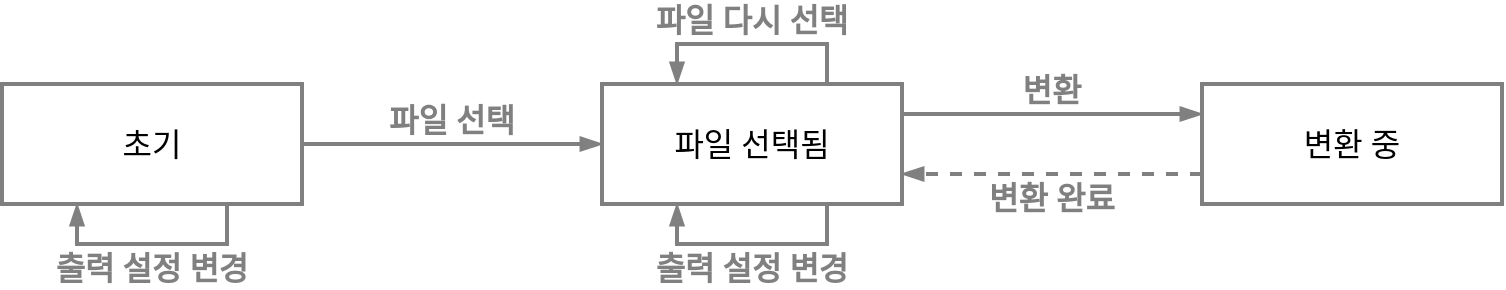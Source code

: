 <mxfile version="15.2.7" type="device" pages="3"><diagram id="m4Z88rJKMmZodvPip1GI" name="end-user"><mxGraphModel dx="1106" dy="997" grid="1" gridSize="10" guides="1" tooltips="1" connect="1" arrows="1" fold="1" page="1" pageScale="1" pageWidth="770" pageHeight="150" math="0" shadow="0"><root><mxCell id="0"/><mxCell id="1" parent="0"/><mxCell id="8CVJupRZs0-XtK3BDeHd-9" style="edgeStyle=orthogonalEdgeStyle;rounded=0;orthogonalLoop=1;jettySize=auto;html=1;exitX=1;exitY=0.5;exitDx=0;exitDy=0;entryX=0;entryY=0.5;entryDx=0;entryDy=0;fontSize=16;strokeColor=#808080;fontFamily=Pretendard;strokeWidth=2;endArrow=blockThin;endFill=1;" parent="1" source="8CVJupRZs0-XtK3BDeHd-2" target="8CVJupRZs0-XtK3BDeHd-4" edge="1"><mxGeometry relative="1" as="geometry"/></mxCell><mxCell id="8CVJupRZs0-XtK3BDeHd-2" value="초기" style="rounded=0;whiteSpace=wrap;html=1;fontFamily=Pretendard;fontSize=16;fontStyle=0;glass=0;shadow=0;backgroundOutline=0;strokeColor=#808080;strokeWidth=2;" parent="1" vertex="1"><mxGeometry x="10" y="45" width="150" height="60" as="geometry"/></mxCell><mxCell id="8CVJupRZs0-XtK3BDeHd-8" style="edgeStyle=orthogonalEdgeStyle;rounded=0;orthogonalLoop=1;jettySize=auto;html=1;exitX=1;exitY=0.25;exitDx=0;exitDy=0;entryX=0;entryY=0.25;entryDx=0;entryDy=0;fontSize=16;strokeColor=#808080;fontFamily=Pretendard;strokeWidth=2;endArrow=blockThin;endFill=1;" parent="1" source="8CVJupRZs0-XtK3BDeHd-4" target="8CVJupRZs0-XtK3BDeHd-5" edge="1"><mxGeometry relative="1" as="geometry"/></mxCell><mxCell id="8CVJupRZs0-XtK3BDeHd-4" value="파일 선택됨" style="rounded=0;whiteSpace=wrap;html=1;fontFamily=Pretendard;fontSize=16;fontStyle=0;glass=0;shadow=0;backgroundOutline=0;strokeColor=#808080;strokeWidth=2;" parent="1" vertex="1"><mxGeometry x="310" y="45" width="150" height="60" as="geometry"/></mxCell><mxCell id="8CVJupRZs0-XtK3BDeHd-10" style="edgeStyle=orthogonalEdgeStyle;rounded=0;orthogonalLoop=1;jettySize=auto;html=1;exitX=0;exitY=0.75;exitDx=0;exitDy=0;entryX=1;entryY=0.75;entryDx=0;entryDy=0;fontSize=16;dashed=1;strokeColor=#808080;fontFamily=Pretendard;strokeWidth=2;endArrow=blockThin;endFill=1;" parent="1" source="8CVJupRZs0-XtK3BDeHd-5" target="8CVJupRZs0-XtK3BDeHd-4" edge="1"><mxGeometry relative="1" as="geometry"/></mxCell><mxCell id="8CVJupRZs0-XtK3BDeHd-5" value="변환 중" style="rounded=0;whiteSpace=wrap;html=1;fontFamily=Pretendard;fontSize=16;fontStyle=0;glass=0;shadow=0;backgroundOutline=0;strokeColor=#808080;strokeWidth=2;" parent="1" vertex="1"><mxGeometry x="610" y="45" width="150" height="60" as="geometry"/></mxCell><mxCell id="8CVJupRZs0-XtK3BDeHd-11" value="파일 선택" style="text;html=1;align=center;verticalAlign=middle;whiteSpace=wrap;rounded=0;fontSize=16;fontFamily=Pretendard;fillColor=none;labelBorderColor=none;labelBackgroundColor=none;spacing=2;fontStyle=1;fontColor=#808080;" parent="1" vertex="1"><mxGeometry x="165" y="53" width="140" height="20" as="geometry"/></mxCell><mxCell id="8CVJupRZs0-XtK3BDeHd-12" value="변환" style="text;html=1;align=center;verticalAlign=middle;whiteSpace=wrap;rounded=0;fontSize=16;fontFamily=Pretendard;fillColor=none;labelBorderColor=none;labelBackgroundColor=none;spacing=2;fontStyle=1;fontColor=#808080;" parent="1" vertex="1"><mxGeometry x="465" y="38" width="140" height="20" as="geometry"/></mxCell><mxCell id="8CVJupRZs0-XtK3BDeHd-13" value="변환 완료" style="text;html=1;align=center;verticalAlign=middle;whiteSpace=wrap;rounded=0;fontSize=16;fontFamily=Pretendard;fillColor=none;labelBorderColor=none;labelBackgroundColor=none;spacing=2;fontStyle=1;fontColor=#808080;" parent="1" vertex="1"><mxGeometry x="465" y="92" width="140" height="20" as="geometry"/></mxCell><mxCell id="fHZLUFOStH0ndahXEqn5-1" style="edgeStyle=orthogonalEdgeStyle;rounded=0;orthogonalLoop=1;jettySize=auto;html=1;exitX=0.75;exitY=1;exitDx=0;exitDy=0;entryX=0.25;entryY=1;entryDx=0;entryDy=0;fontFamily=Pretendard;fontSize=16;strokeColor=#808080;strokeWidth=2;endArrow=blockThin;endFill=1;" parent="1" source="8CVJupRZs0-XtK3BDeHd-4" target="8CVJupRZs0-XtK3BDeHd-4" edge="1"><mxGeometry relative="1" as="geometry"/></mxCell><mxCell id="fHZLUFOStH0ndahXEqn5-2" value="출력 설정 변경" style="text;html=1;align=center;verticalAlign=middle;whiteSpace=wrap;rounded=0;fontSize=16;fontFamily=Pretendard;fillColor=none;labelBorderColor=none;labelBackgroundColor=none;spacing=2;fontStyle=1;fontColor=#808080;" parent="1" vertex="1"><mxGeometry x="315" y="127" width="140" height="20" as="geometry"/></mxCell><mxCell id="KH83hwhWlZ2gNVFmYU8o-3" style="edgeStyle=orthogonalEdgeStyle;rounded=0;orthogonalLoop=1;jettySize=auto;html=1;exitX=0.75;exitY=0;exitDx=0;exitDy=0;entryX=0.25;entryY=0;entryDx=0;entryDy=0;fontFamily=Pretendard;fontSize=16;endArrow=blockThin;endFill=1;strokeColor=#808080;strokeWidth=2;" parent="1" source="8CVJupRZs0-XtK3BDeHd-4" target="8CVJupRZs0-XtK3BDeHd-4" edge="1"><mxGeometry relative="1" as="geometry"><mxPoint x="422.5" y="40" as="sourcePoint"/><mxPoint x="347.5" y="40" as="targetPoint"/><Array as="points"><mxPoint x="423" y="25"/><mxPoint x="348" y="25"/></Array></mxGeometry></mxCell><mxCell id="KH83hwhWlZ2gNVFmYU8o-4" value="파일 다시 선택" style="text;html=1;align=center;verticalAlign=middle;whiteSpace=wrap;rounded=0;fontSize=16;fontFamily=Pretendard;fillColor=none;labelBorderColor=none;labelBackgroundColor=none;spacing=2;fontStyle=1;fontColor=#808080;" parent="1" vertex="1"><mxGeometry x="315" y="3" width="140" height="20" as="geometry"/></mxCell><mxCell id="zZlYkI8BzsHIKnvWPsTL-1" value="출력 설정 변경" style="text;html=1;align=center;verticalAlign=middle;whiteSpace=wrap;rounded=0;fontSize=16;fontFamily=Pretendard;fillColor=none;labelBorderColor=none;labelBackgroundColor=none;spacing=2;fontStyle=1;fontColor=#808080;" parent="1" vertex="1"><mxGeometry x="15" y="127" width="140" height="20" as="geometry"/></mxCell><mxCell id="zZlYkI8BzsHIKnvWPsTL-4" style="edgeStyle=orthogonalEdgeStyle;rounded=0;orthogonalLoop=1;jettySize=auto;html=1;exitX=0.75;exitY=1;exitDx=0;exitDy=0;entryX=0.25;entryY=1;entryDx=0;entryDy=0;fontFamily=Pretendard;fontSize=16;endArrow=blockThin;endFill=1;strokeColor=#808080;strokeWidth=2;" parent="1" source="8CVJupRZs0-XtK3BDeHd-2" target="8CVJupRZs0-XtK3BDeHd-2" edge="1"><mxGeometry relative="1" as="geometry"/></mxCell></root></mxGraphModel></diagram><diagram id="jBReDyEKJOXN5d79HD92" name="file-select"><mxGraphModel dx="1106" dy="997" grid="1" gridSize="10" guides="1" tooltips="1" connect="1" arrows="1" fold="1" page="1" pageScale="1" pageWidth="869" pageHeight="170" math="0" shadow="0"><root><mxCell id="-g1RTcmxKmlecCO1cvhO-0"/><mxCell id="-g1RTcmxKmlecCO1cvhO-1" parent="-g1RTcmxKmlecCO1cvhO-0"/><mxCell id="8pvs_zGF7xvggPPj8dfg-0" style="rounded=0;orthogonalLoop=1;jettySize=auto;html=1;exitX=1;exitY=0.5;exitDx=0;exitDy=0;entryX=0;entryY=0.5;entryDx=0;entryDy=0;fontSize=16;strokeColor=#808080;fontFamily=Pretendard;strokeWidth=2;endArrow=blockThin;endFill=1;" parent="-g1RTcmxKmlecCO1cvhO-1" source="8pvs_zGF7xvggPPj8dfg-1" target="8pvs_zGF7xvggPPj8dfg-3" edge="1"><mxGeometry relative="1" as="geometry"/></mxCell><mxCell id="8pvs_zGF7xvggPPj8dfg-1" value="&lt;font face=&quot;Cascadia Code&quot; style=&quot;font-size: 12.8px&quot;&gt;&amp;lt;input type=&quot;file&quot;&amp;gt;&lt;/font&gt;에서&lt;br&gt;파일 선택" style="rounded=0;whiteSpace=wrap;html=1;fontFamily=Pretendard;fontSize=16;fontStyle=0;glass=0;shadow=0;backgroundOutline=0;strokeColor=#808080;strokeWidth=2;" parent="-g1RTcmxKmlecCO1cvhO-1" vertex="1"><mxGeometry x="10" y="100" width="200" height="60" as="geometry"/></mxCell><mxCell id="8pvs_zGF7xvggPPj8dfg-13" style="rounded=0;orthogonalLoop=1;jettySize=auto;html=1;exitX=1;exitY=0.5;exitDx=0;exitDy=0;entryX=0;entryY=0.5;entryDx=0;entryDy=0;fontFamily=Pretendard;fontSize=16;endArrow=blockThin;endFill=1;strokeColor=#808080;strokeWidth=2;" parent="-g1RTcmxKmlecCO1cvhO-1" source="8pvs_zGF7xvggPPj8dfg-3" target="8pvs_zGF7xvggPPj8dfg-11" edge="1"><mxGeometry relative="1" as="geometry"/></mxCell><mxCell id="8pvs_zGF7xvggPPj8dfg-3" value="복수의 파일을&lt;br&gt;이름 순으로 정렬" style="rounded=0;whiteSpace=wrap;html=1;fontFamily=Pretendard;fontSize=16;fontStyle=0;glass=0;shadow=0;backgroundOutline=0;strokeColor=#808080;strokeWidth=2;" parent="-g1RTcmxKmlecCO1cvhO-1" vertex="1"><mxGeometry x="260" y="100" width="200" height="60" as="geometry"/></mxCell><mxCell id="vJORbOKH3TnsltmcMvhX-2" style="rounded=0;orthogonalLoop=1;jettySize=auto;html=1;exitX=1;exitY=0.5;exitDx=0;exitDy=0;entryX=0;entryY=0.5;entryDx=0;entryDy=0;fontFamily=Pretendard;fontSize=16;endArrow=blockThin;endFill=1;strokeColor=#808080;strokeWidth=2;" parent="-g1RTcmxKmlecCO1cvhO-1" source="8pvs_zGF7xvggPPj8dfg-11" target="vJORbOKH3TnsltmcMvhX-1" edge="1"><mxGeometry relative="1" as="geometry"/></mxCell><mxCell id="8pvs_zGF7xvggPPj8dfg-11" value="선택된 파일&lt;br&gt;상태 업데이트" style="rounded=0;whiteSpace=wrap;html=1;fontFamily=Pretendard;fontSize=16;fontStyle=0;glass=0;shadow=0;backgroundOutline=0;strokeColor=#808080;strokeWidth=2;" parent="-g1RTcmxKmlecCO1cvhO-1" vertex="1"><mxGeometry x="510" y="100" width="150" height="60" as="geometry"/></mxCell><mxCell id="8pvs_zGF7xvggPPj8dfg-17" style="edgeStyle=none;rounded=0;orthogonalLoop=1;jettySize=auto;html=1;exitX=1;exitY=0.5;exitDx=0;exitDy=0;entryX=0;entryY=0.5;entryDx=0;entryDy=0;fontFamily=Pretendard;fontSize=16;endArrow=blockThin;endFill=1;strokeColor=#808080;strokeWidth=2;" parent="-g1RTcmxKmlecCO1cvhO-1" source="8pvs_zGF7xvggPPj8dfg-15" target="8pvs_zGF7xvggPPj8dfg-16" edge="1"><mxGeometry relative="1" as="geometry"/></mxCell><mxCell id="8pvs_zGF7xvggPPj8dfg-15" value="Drag and drop으로&lt;br&gt;파일 선택" style="rounded=0;whiteSpace=wrap;html=1;fontFamily=Pretendard;fontSize=16;fontStyle=0;glass=0;shadow=0;backgroundOutline=0;strokeColor=#808080;strokeWidth=2;" parent="-g1RTcmxKmlecCO1cvhO-1" vertex="1"><mxGeometry x="10" y="10" width="200" height="60" as="geometry"/></mxCell><mxCell id="8pvs_zGF7xvggPPj8dfg-18" style="edgeStyle=none;rounded=0;orthogonalLoop=1;jettySize=auto;html=1;exitX=0.5;exitY=0;exitDx=0;exitDy=0;fontFamily=Pretendard;fontSize=16;endArrow=blockThin;endFill=1;strokeColor=#808080;strokeWidth=2;entryX=0.5;entryY=0;entryDx=0;entryDy=0;" parent="-g1RTcmxKmlecCO1cvhO-1" source="8pvs_zGF7xvggPPj8dfg-16" target="8pvs_zGF7xvggPPj8dfg-3" edge="1"><mxGeometry relative="1" as="geometry"><mxPoint x="420" y="250" as="targetPoint"/></mxGeometry></mxCell><mxCell id="8pvs_zGF7xvggPPj8dfg-16" value="유효한 파일(*.tga)만&lt;br&gt;걸러내기" style="rounded=0;whiteSpace=wrap;html=1;fontFamily=Pretendard;fontSize=16;fontStyle=0;glass=0;shadow=0;backgroundOutline=0;strokeColor=#808080;strokeWidth=2;" parent="-g1RTcmxKmlecCO1cvhO-1" vertex="1"><mxGeometry x="260" y="10" width="200" height="60" as="geometry"/></mxCell><mxCell id="vJORbOKH3TnsltmcMvhX-1" value="파일 선택 완료" style="rounded=0;whiteSpace=wrap;html=1;fontFamily=Pretendard;fontSize=16;fontStyle=0;glass=0;shadow=0;backgroundOutline=0;strokeColor=#808080;strokeWidth=2;" parent="-g1RTcmxKmlecCO1cvhO-1" vertex="1"><mxGeometry x="710" y="100" width="150" height="60" as="geometry"/></mxCell></root></mxGraphModel></diagram><diagram id="N7YpWCR0Ma1T8rsdpjq-" name="pdf-build"><mxGraphModel dx="1106" dy="997" grid="1" gridSize="10" guides="1" tooltips="1" connect="1" arrows="1" fold="1" page="1" pageScale="1" pageWidth="950" pageHeight="440" math="0" shadow="0"><root><mxCell id="DZF5SbGjVhqpBisaGNPd-0"/><mxCell id="DZF5SbGjVhqpBisaGNPd-1" parent="DZF5SbGjVhqpBisaGNPd-0"/><mxCell id="O1Em0qlBi5XvwhMbbjjg-16" style="edgeStyle=none;rounded=0;orthogonalLoop=1;jettySize=auto;html=1;exitX=0.5;exitY=1;exitDx=0;exitDy=0;fontFamily=Pretendard;fontSize=16;endArrow=blockThin;endFill=1;strokeColor=#808080;strokeWidth=2;" parent="DZF5SbGjVhqpBisaGNPd-1" source="gsNwgicd269nxe4iGz-o-6" target="O1Em0qlBi5XvwhMbbjjg-0" edge="1"><mxGeometry relative="1" as="geometry"/></mxCell><mxCell id="gsNwgicd269nxe4iGz-o-6" value="PDF 생성 명령" style="rounded=0;whiteSpace=wrap;html=1;fontFamily=Pretendard;fontSize=16;fontStyle=0;glass=0;shadow=0;backgroundOutline=0;strokeColor=#808080;strokeWidth=2;" parent="DZF5SbGjVhqpBisaGNPd-1" vertex="1"><mxGeometry x="10" y="10" width="150" height="60" as="geometry"/></mxCell><mxCell id="O1Em0qlBi5XvwhMbbjjg-30" style="edgeStyle=none;rounded=0;orthogonalLoop=1;jettySize=auto;html=1;exitX=0.5;exitY=1;exitDx=0;exitDy=0;fontFamily=Pretendard;fontSize=16;endArrow=blockThin;endFill=1;strokeColor=#808080;strokeWidth=2;" parent="DZF5SbGjVhqpBisaGNPd-1" source="O1Em0qlBi5XvwhMbbjjg-0" target="O1Em0qlBi5XvwhMbbjjg-29" edge="1"><mxGeometry relative="1" as="geometry"/></mxCell><mxCell id="O1Em0qlBi5XvwhMbbjjg-0" value="UI 잠금" style="rounded=0;whiteSpace=wrap;html=1;fontFamily=Pretendard;fontSize=16;fontStyle=0;glass=0;shadow=0;backgroundOutline=0;strokeColor=#808080;strokeWidth=2;" parent="DZF5SbGjVhqpBisaGNPd-1" vertex="1"><mxGeometry x="10" y="100" width="150" height="60" as="geometry"/></mxCell><mxCell id="O1Em0qlBi5XvwhMbbjjg-18" style="edgeStyle=none;rounded=0;orthogonalLoop=1;jettySize=auto;html=1;exitX=0.5;exitY=1;exitDx=0;exitDy=0;fontFamily=Pretendard;fontSize=16;endArrow=blockThin;endFill=1;strokeColor=#67AB9F;strokeWidth=2;" parent="DZF5SbGjVhqpBisaGNPd-1" source="O1Em0qlBi5XvwhMbbjjg-1" target="O1Em0qlBi5XvwhMbbjjg-2" edge="1"><mxGeometry relative="1" as="geometry"/></mxCell><mxCell id="O1Em0qlBi5XvwhMbbjjg-1" value="PDF 문서 초기화" style="rounded=0;whiteSpace=wrap;html=1;fontFamily=Pretendard;fontSize=16;fontStyle=0;glass=0;shadow=0;backgroundOutline=0;strokeColor=#67AB9F;strokeWidth=2;fillColor=#D5E8D4;" parent="DZF5SbGjVhqpBisaGNPd-1" vertex="1"><mxGeometry x="240" y="10" width="200" height="60" as="geometry"/></mxCell><mxCell id="O1Em0qlBi5XvwhMbbjjg-19" style="edgeStyle=none;rounded=0;orthogonalLoop=1;jettySize=auto;html=1;exitX=0.5;exitY=1;exitDx=0;exitDy=0;fontFamily=Pretendard;fontSize=16;endArrow=blockThin;endFill=1;strokeColor=#67AB9F;strokeWidth=2;" parent="DZF5SbGjVhqpBisaGNPd-1" source="O1Em0qlBi5XvwhMbbjjg-2" target="O1Em0qlBi5XvwhMbbjjg-4" edge="1"><mxGeometry relative="1" as="geometry"/></mxCell><mxCell id="O1Em0qlBi5XvwhMbbjjg-55" style="edgeStyle=none;rounded=0;orthogonalLoop=1;jettySize=auto;html=1;exitX=1;exitY=0;exitDx=0;exitDy=0;entryX=0;entryY=0;entryDx=0;entryDy=0;fontFamily=Pretendard;fontSize=16;startArrow=none;startFill=0;endArrow=none;endFill=0;strokeColor=#7EA6E0;strokeWidth=1;" parent="DZF5SbGjVhqpBisaGNPd-1" source="O1Em0qlBi5XvwhMbbjjg-2" target="O1Em0qlBi5XvwhMbbjjg-28" edge="1"><mxGeometry relative="1" as="geometry"/></mxCell><mxCell id="O1Em0qlBi5XvwhMbbjjg-56" style="edgeStyle=none;rounded=0;orthogonalLoop=1;jettySize=auto;html=1;exitX=1;exitY=1;exitDx=0;exitDy=0;entryX=0;entryY=1;entryDx=0;entryDy=0;fontFamily=Pretendard;fontSize=16;startArrow=none;startFill=0;endArrow=none;endFill=0;strokeColor=#7EA6E0;strokeWidth=1;" parent="DZF5SbGjVhqpBisaGNPd-1" source="O1Em0qlBi5XvwhMbbjjg-2" target="O1Em0qlBi5XvwhMbbjjg-40" edge="1"><mxGeometry relative="1" as="geometry"/></mxCell><mxCell id="O1Em0qlBi5XvwhMbbjjg-2" value="이미지 변환&lt;br&gt;(TGA to PNG/JPEG)" style="rounded=0;whiteSpace=wrap;html=1;fontFamily=Pretendard;fontSize=16;fontStyle=0;glass=0;shadow=0;backgroundOutline=0;strokeColor=#67AB9F;strokeWidth=2;fillColor=#D5E8D4;" parent="DZF5SbGjVhqpBisaGNPd-1" vertex="1"><mxGeometry x="240" y="100" width="200" height="60" as="geometry"/></mxCell><mxCell id="O1Em0qlBi5XvwhMbbjjg-20" style="edgeStyle=none;rounded=0;orthogonalLoop=1;jettySize=auto;html=1;exitX=0.5;exitY=1;exitDx=0;exitDy=0;fontFamily=Pretendard;fontSize=16;endArrow=blockThin;endFill=1;strokeColor=#67AB9F;strokeWidth=2;" parent="DZF5SbGjVhqpBisaGNPd-1" source="O1Em0qlBi5XvwhMbbjjg-4" target="O1Em0qlBi5XvwhMbbjjg-5" edge="1"><mxGeometry relative="1" as="geometry"/></mxCell><mxCell id="O1Em0qlBi5XvwhMbbjjg-4" value="PDF 문서에&lt;br&gt;새 페이지 만들기" style="rounded=0;whiteSpace=wrap;html=1;fontFamily=Pretendard;fontSize=16;fontStyle=0;glass=0;shadow=0;backgroundOutline=0;strokeColor=#67AB9F;strokeWidth=2;fillColor=#D5E8D4;" parent="DZF5SbGjVhqpBisaGNPd-1" vertex="1"><mxGeometry x="240" y="190" width="200" height="60" as="geometry"/></mxCell><mxCell id="O1Em0qlBi5XvwhMbbjjg-21" style="edgeStyle=none;rounded=0;orthogonalLoop=1;jettySize=auto;html=1;exitX=0.5;exitY=1;exitDx=0;exitDy=0;fontFamily=Pretendard;fontSize=16;endArrow=blockThin;endFill=1;strokeColor=#67AB9F;strokeWidth=2;" parent="DZF5SbGjVhqpBisaGNPd-1" source="O1Em0qlBi5XvwhMbbjjg-5" target="O1Em0qlBi5XvwhMbbjjg-8" edge="1"><mxGeometry relative="1" as="geometry"/></mxCell><mxCell id="SSWmKUpVuRBhlwlfcTIN-3" style="edgeStyle=orthogonalEdgeStyle;rounded=0;orthogonalLoop=1;jettySize=auto;html=1;exitX=1;exitY=0.5;exitDx=0;exitDy=0;entryX=0.75;entryY=0;entryDx=0;entryDy=0;fontFamily=Pretendard;fontSize=16;endArrow=blockThin;endFill=1;strokeColor=#67AB9F;strokeWidth=2;" edge="1" parent="DZF5SbGjVhqpBisaGNPd-1" source="O1Em0qlBi5XvwhMbbjjg-5" target="O1Em0qlBi5XvwhMbbjjg-2"><mxGeometry relative="1" as="geometry"/></mxCell><mxCell id="O1Em0qlBi5XvwhMbbjjg-5" value="생성한 페이지에 배경, 변환한 이미지, 페이지 번호 등 그리기" style="rounded=0;whiteSpace=wrap;html=1;fontFamily=Pretendard;fontSize=16;fontStyle=0;glass=0;shadow=0;backgroundOutline=0;strokeColor=#67AB9F;strokeWidth=2;fillColor=#D5E8D4;" parent="DZF5SbGjVhqpBisaGNPd-1" vertex="1"><mxGeometry x="240" y="280" width="200" height="60" as="geometry"/></mxCell><mxCell id="O1Em0qlBi5XvwhMbbjjg-8" value="PDF 파일 저장(다운로드)" style="rounded=0;whiteSpace=wrap;html=1;fontFamily=Pretendard;fontSize=16;fontStyle=0;glass=0;shadow=0;backgroundOutline=0;strokeColor=#67AB9F;strokeWidth=2;fillColor=#D5E8D4;" parent="DZF5SbGjVhqpBisaGNPd-1" vertex="1"><mxGeometry x="240" y="370" width="200" height="60" as="geometry"/></mxCell><mxCell id="O1Em0qlBi5XvwhMbbjjg-9" value="UI 잠금 해제" style="rounded=0;whiteSpace=wrap;html=1;fontFamily=Pretendard;fontSize=16;fontStyle=0;glass=0;shadow=0;backgroundOutline=0;strokeColor=#808080;strokeWidth=2;" parent="DZF5SbGjVhqpBisaGNPd-1" vertex="1"><mxGeometry x="10" y="280" width="150" height="60" as="geometry"/></mxCell><mxCell id="O1Em0qlBi5XvwhMbbjjg-41" style="edgeStyle=none;rounded=0;orthogonalLoop=1;jettySize=auto;html=1;exitX=0.5;exitY=1;exitDx=0;exitDy=0;fontFamily=Pretendard;fontSize=16;endArrow=blockThin;endFill=1;strokeColor=#7EA6E0;strokeWidth=2;" parent="DZF5SbGjVhqpBisaGNPd-1" source="O1Em0qlBi5XvwhMbbjjg-28" target="O1Em0qlBi5XvwhMbbjjg-36" edge="1"><mxGeometry relative="1" as="geometry"/></mxCell><mxCell id="O1Em0qlBi5XvwhMbbjjg-28" value="&lt;font style=&quot;font-size: 12.8px&quot; face=&quot;Cascadia Code&quot;&gt;File&lt;/font&gt; (TGA)" style="rounded=0;whiteSpace=wrap;html=1;fontFamily=Pretendard;fontSize=16;fontStyle=0;glass=0;shadow=0;backgroundOutline=0;strokeColor=#7EA6E0;strokeWidth=2;fillColor=#D4E1F5;" parent="DZF5SbGjVhqpBisaGNPd-1" vertex="1"><mxGeometry x="520" y="10" width="420" height="30" as="geometry"/></mxCell><mxCell id="O1Em0qlBi5XvwhMbbjjg-31" style="edgeStyle=none;rounded=0;orthogonalLoop=1;jettySize=auto;html=1;exitX=0.5;exitY=1;exitDx=0;exitDy=0;fontFamily=Pretendard;fontSize=16;endArrow=blockThin;endFill=1;strokeColor=#808080;strokeWidth=2;" parent="DZF5SbGjVhqpBisaGNPd-1" source="O1Em0qlBi5XvwhMbbjjg-29" target="O1Em0qlBi5XvwhMbbjjg-9" edge="1"><mxGeometry relative="1" as="geometry"/></mxCell><mxCell id="O1Em0qlBi5XvwhMbbjjg-53" style="edgeStyle=none;rounded=0;orthogonalLoop=1;jettySize=auto;html=1;exitX=1;exitY=0;exitDx=0;exitDy=0;entryX=0;entryY=0;entryDx=0;entryDy=0;fontFamily=Pretendard;fontSize=16;startArrow=none;startFill=0;endArrow=none;endFill=0;strokeColor=#67AB9F;strokeWidth=1;" parent="DZF5SbGjVhqpBisaGNPd-1" source="O1Em0qlBi5XvwhMbbjjg-29" target="O1Em0qlBi5XvwhMbbjjg-1" edge="1"><mxGeometry relative="1" as="geometry"/></mxCell><mxCell id="O1Em0qlBi5XvwhMbbjjg-54" style="edgeStyle=none;rounded=0;orthogonalLoop=1;jettySize=auto;html=1;exitX=1;exitY=1;exitDx=0;exitDy=0;entryX=0;entryY=1;entryDx=0;entryDy=0;fontFamily=Pretendard;fontSize=16;startArrow=none;startFill=0;endArrow=none;endFill=0;strokeColor=#67AB9F;strokeWidth=1;" parent="DZF5SbGjVhqpBisaGNPd-1" source="O1Em0qlBi5XvwhMbbjjg-29" target="O1Em0qlBi5XvwhMbbjjg-8" edge="1"><mxGeometry relative="1" as="geometry"/></mxCell><mxCell id="O1Em0qlBi5XvwhMbbjjg-29" value="&lt;font face=&quot;Cascadia Code&quot; style=&quot;font-size: 12.8px&quot;&gt;File[]&lt;/font&gt;&amp;nbsp;→ PDF 파일&lt;br&gt;(&lt;font face=&quot;Cascadia Code&quot; style=&quot;font-size: 12.8px&quot;&gt;jspdf&lt;/font&gt;)" style="rounded=0;whiteSpace=wrap;html=1;fontFamily=Pretendard;fontSize=16;fontStyle=0;glass=0;shadow=0;backgroundOutline=0;strokeColor=#808080;strokeWidth=2;" parent="DZF5SbGjVhqpBisaGNPd-1" vertex="1"><mxGeometry x="10" y="190" width="150" height="60" as="geometry"/></mxCell><mxCell id="O1Em0qlBi5XvwhMbbjjg-43" style="edgeStyle=none;rounded=0;orthogonalLoop=1;jettySize=auto;html=1;exitX=0.5;exitY=1;exitDx=0;exitDy=0;fontFamily=Pretendard;fontSize=16;endArrow=blockThin;endFill=1;strokeColor=#7EA6E0;strokeWidth=2;" parent="DZF5SbGjVhqpBisaGNPd-1" source="O1Em0qlBi5XvwhMbbjjg-34" target="O1Em0qlBi5XvwhMbbjjg-35" edge="1"><mxGeometry relative="1" as="geometry"/></mxCell><mxCell id="O1Em0qlBi5XvwhMbbjjg-34" value="&lt;font style=&quot;font-size: 12.8px&quot; face=&quot;Cascadia Code&quot;&gt;ImageData&lt;/font&gt; (&lt;font face=&quot;Cascadia Code&quot; style=&quot;font-size: 12.8px&quot;&gt;tga-js&lt;/font&gt;)" style="rounded=0;whiteSpace=wrap;html=1;fontFamily=Pretendard;fontSize=16;fontStyle=0;glass=0;shadow=0;backgroundOutline=0;strokeColor=#7EA6E0;strokeWidth=2;fillColor=#D4E1F5;" parent="DZF5SbGjVhqpBisaGNPd-1" vertex="1"><mxGeometry x="520" y="130" width="420" height="30" as="geometry"/></mxCell><mxCell id="O1Em0qlBi5XvwhMbbjjg-35" value="배경색, &lt;font style=&quot;font-size: 12.8px&quot; face=&quot;Cascadia Code&quot;&gt;ImageData&lt;/font&gt;를 그린 &lt;font style=&quot;font-size: 12.8px&quot; face=&quot;Cascadia Code&quot;&gt;HTMLCanvasElement&lt;/font&gt;" style="rounded=0;whiteSpace=wrap;html=1;fontFamily=Pretendard;fontSize=16;fontStyle=0;glass=0;shadow=0;backgroundOutline=0;strokeColor=#7EA6E0;strokeWidth=2;fillColor=#D4E1F5;" parent="DZF5SbGjVhqpBisaGNPd-1" vertex="1"><mxGeometry x="520" y="190" width="420" height="30" as="geometry"/></mxCell><mxCell id="O1Em0qlBi5XvwhMbbjjg-42" style="edgeStyle=none;rounded=0;orthogonalLoop=1;jettySize=auto;html=1;exitX=0.5;exitY=1;exitDx=0;exitDy=0;fontFamily=Pretendard;fontSize=16;endArrow=blockThin;endFill=1;strokeColor=#7EA6E0;strokeWidth=2;" parent="DZF5SbGjVhqpBisaGNPd-1" source="O1Em0qlBi5XvwhMbbjjg-36" target="O1Em0qlBi5XvwhMbbjjg-34" edge="1"><mxGeometry relative="1" as="geometry"/></mxCell><mxCell id="O1Em0qlBi5XvwhMbbjjg-36" value="&lt;font face=&quot;Cascadia Code&quot; style=&quot;font-size: 12.8px&quot;&gt;ArrayBuffer&lt;/font&gt; → &lt;font face=&quot;Cascadia Code&quot; style=&quot;font-size: 12.8px&quot;&gt;Uint8Array&lt;/font&gt;" style="rounded=0;whiteSpace=wrap;html=1;fontFamily=Pretendard;fontSize=16;fontStyle=0;glass=0;shadow=0;backgroundOutline=0;strokeColor=#7EA6E0;strokeWidth=2;fillColor=#D4E1F5;" parent="DZF5SbGjVhqpBisaGNPd-1" vertex="1"><mxGeometry x="520" y="70" width="420" height="30" as="geometry"/></mxCell><mxCell id="O1Em0qlBi5XvwhMbbjjg-49" style="edgeStyle=none;rounded=0;orthogonalLoop=1;jettySize=auto;html=1;exitX=0.5;exitY=1;exitDx=0;exitDy=0;fontFamily=Pretendard;fontSize=16;endArrow=blockThin;endFill=1;strokeColor=#7EA6E0;strokeWidth=2;" parent="DZF5SbGjVhqpBisaGNPd-1" source="O1Em0qlBi5XvwhMbbjjg-38" target="O1Em0qlBi5XvwhMbbjjg-40" edge="1"><mxGeometry relative="1" as="geometry"/></mxCell><mxCell id="O1Em0qlBi5XvwhMbbjjg-51" style="edgeStyle=none;rounded=0;orthogonalLoop=1;jettySize=auto;html=1;exitX=0.5;exitY=0;exitDx=0;exitDy=0;fontFamily=Pretendard;fontSize=16;endArrow=none;endFill=0;strokeColor=#7EA6E0;strokeWidth=2;startArrow=blockThin;startFill=1;" parent="DZF5SbGjVhqpBisaGNPd-1" source="O1Em0qlBi5XvwhMbbjjg-38" target="O1Em0qlBi5XvwhMbbjjg-35" edge="1"><mxGeometry relative="1" as="geometry"/></mxCell><mxCell id="O1Em0qlBi5XvwhMbbjjg-38" value="&lt;font style=&quot;font-size: 12.8px&quot; face=&quot;Cascadia Code&quot;&gt;File&lt;/font&gt; (PNG)" style="rounded=0;whiteSpace=wrap;html=1;fontFamily=Pretendard;fontSize=16;fontStyle=0;glass=0;shadow=0;backgroundOutline=0;strokeColor=#7EA6E0;strokeWidth=2;fillColor=#D4E1F5;" parent="DZF5SbGjVhqpBisaGNPd-1" vertex="1"><mxGeometry x="520" y="250" width="200" height="30" as="geometry"/></mxCell><mxCell id="O1Em0qlBi5XvwhMbbjjg-50" style="edgeStyle=none;rounded=0;orthogonalLoop=1;jettySize=auto;html=1;exitX=0.5;exitY=1;exitDx=0;exitDy=0;fontFamily=Pretendard;fontSize=16;endArrow=blockThin;endFill=1;strokeColor=#7EA6E0;strokeWidth=2;" parent="DZF5SbGjVhqpBisaGNPd-1" source="O1Em0qlBi5XvwhMbbjjg-39" target="O1Em0qlBi5XvwhMbbjjg-40" edge="1"><mxGeometry relative="1" as="geometry"/></mxCell><mxCell id="O1Em0qlBi5XvwhMbbjjg-52" style="edgeStyle=none;rounded=0;orthogonalLoop=1;jettySize=auto;html=1;exitX=0.5;exitY=0;exitDx=0;exitDy=0;fontFamily=Pretendard;fontSize=16;endArrow=none;endFill=0;strokeColor=#7EA6E0;strokeWidth=2;startArrow=blockThin;startFill=1;" parent="DZF5SbGjVhqpBisaGNPd-1" source="O1Em0qlBi5XvwhMbbjjg-39" target="O1Em0qlBi5XvwhMbbjjg-35" edge="1"><mxGeometry relative="1" as="geometry"/></mxCell><mxCell id="O1Em0qlBi5XvwhMbbjjg-39" value="&lt;font style=&quot;font-size: 12.8px&quot; face=&quot;Cascadia Code&quot;&gt;File&lt;/font&gt; (JPEG)" style="rounded=0;whiteSpace=wrap;html=1;fontFamily=Pretendard;fontSize=16;fontStyle=0;glass=0;shadow=0;backgroundOutline=0;strokeColor=#7EA6E0;strokeWidth=2;fillColor=#D4E1F5;" parent="DZF5SbGjVhqpBisaGNPd-1" vertex="1"><mxGeometry x="740" y="250" width="200" height="30" as="geometry"/></mxCell><mxCell id="O1Em0qlBi5XvwhMbbjjg-40" value="둘 중 더 나은 쪽: (PNG ≤ 1.1&amp;nbsp;× JPEG)이면 PNG 사용" style="rounded=0;whiteSpace=wrap;html=1;fontFamily=Pretendard;fontSize=16;fontStyle=0;glass=0;shadow=0;backgroundOutline=0;strokeColor=#7EA6E0;strokeWidth=2;fillColor=#D4E1F5;" parent="DZF5SbGjVhqpBisaGNPd-1" vertex="1"><mxGeometry x="520" y="310" width="420" height="30" as="geometry"/></mxCell><mxCell id="O1Em0qlBi5XvwhMbbjjg-57" value="" style="endArrow=none;html=1;fontFamily=Pretendard;fontSize=16;strokeColor=#67AB9F;strokeWidth=2;entryX=1;entryY=0;entryDx=0;entryDy=0;exitX=1;exitY=1;exitDx=0;exitDy=0;" parent="DZF5SbGjVhqpBisaGNPd-1" source="O1Em0qlBi5XvwhMbbjjg-29" target="O1Em0qlBi5XvwhMbbjjg-29" edge="1"><mxGeometry width="50" height="50" relative="1" as="geometry"><mxPoint x="470" y="340" as="sourcePoint"/><mxPoint x="520" y="290" as="targetPoint"/></mxGeometry></mxCell><mxCell id="O1Em0qlBi5XvwhMbbjjg-59" value="" style="endArrow=none;html=1;fontFamily=Pretendard;fontSize=16;strokeColor=#7EA6E0;strokeWidth=2;entryX=1;entryY=0;entryDx=0;entryDy=0;exitX=1;exitY=1;exitDx=0;exitDy=0;" parent="DZF5SbGjVhqpBisaGNPd-1" source="O1Em0qlBi5XvwhMbbjjg-2" target="O1Em0qlBi5XvwhMbbjjg-2" edge="1"><mxGeometry width="50" height="50" relative="1" as="geometry"><mxPoint x="474" y="160" as="sourcePoint"/><mxPoint x="474" y="100" as="targetPoint"/></mxGeometry></mxCell></root></mxGraphModel></diagram></mxfile>